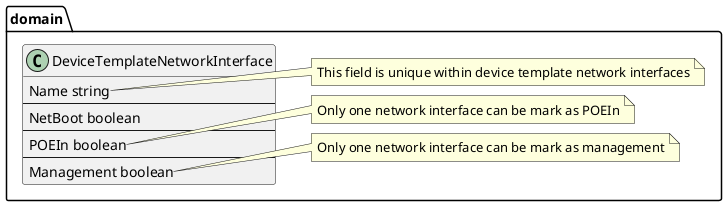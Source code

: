 @startuml DeviceTemplateNetworkInterface

package domain {
    class DeviceTemplateNetworkInterface {
        Name string
        --
        NetBoot boolean
        --
        POEIn boolean
        --
        Management boolean
    }
    note right of DeviceTemplateNetworkInterface::Name
      This field is unique within device template network interfaces
    end note

    note right of DeviceTemplateNetworkInterface::POEIn
      Only one network interface can be mark as POEIn
    end note

    note right of DeviceTemplateNetworkInterface::Management
      Only one network interface can be mark as management
    end note
}

@enduml
